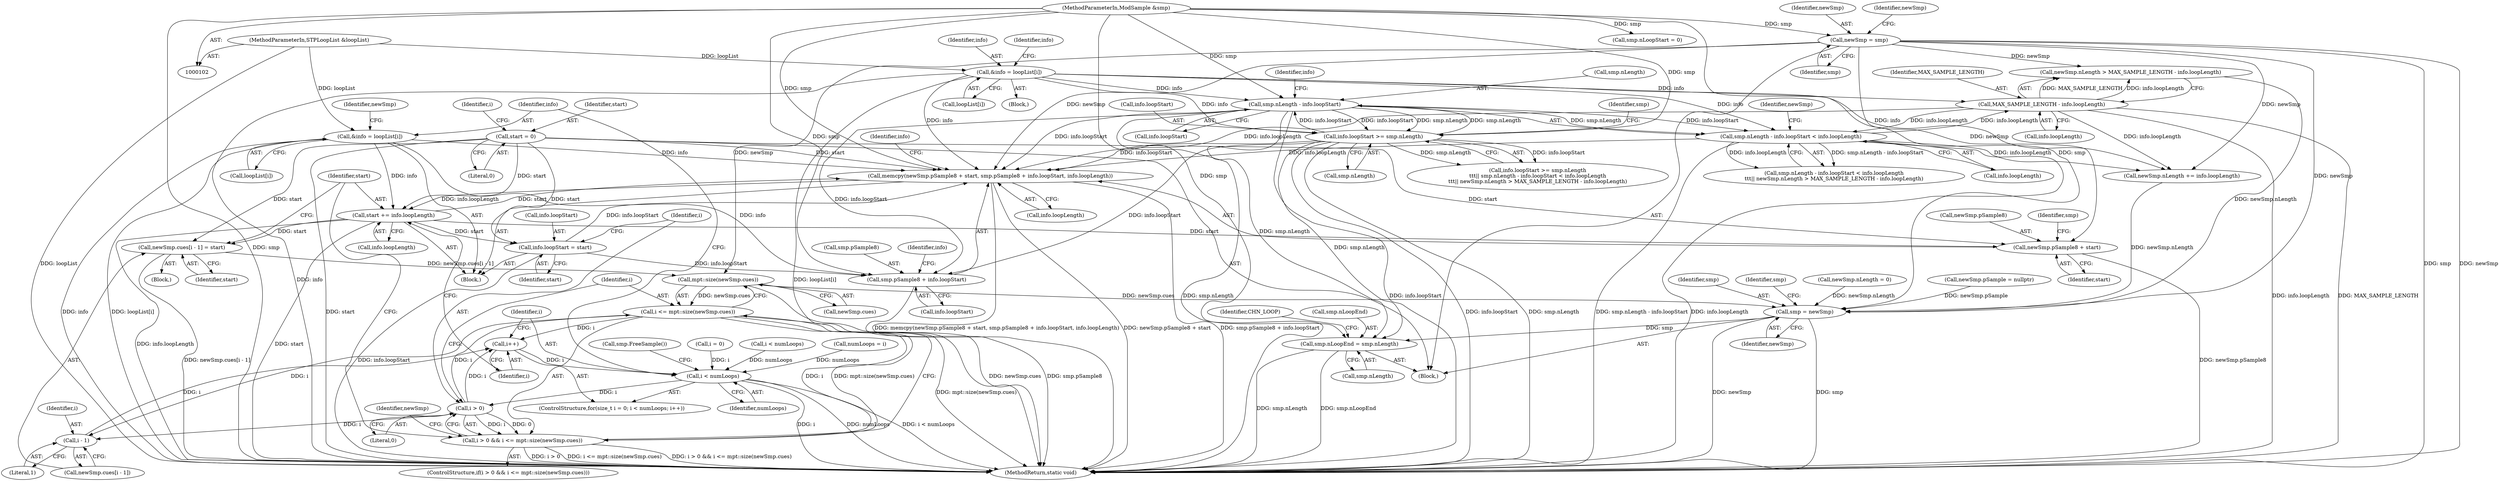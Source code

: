 digraph "0_openmpt_61fc6d3030a4d4283105cb5fb46b27b42fa5575e@API" {
"1000217" [label="(Call,memcpy(newSmp.pSample8 + start, smp.pSample8 + info.loopStart, info.loopLength))"];
"1000115" [label="(Call,newSmp = smp)"];
"1000103" [label="(MethodParameterIn,ModSample &smp)"];
"1000259" [label="(Call,start += info.loopLength)"];
"1000212" [label="(Call,&info = loopList[i])"];
"1000104" [label="(MethodParameterIn,STPLoopList &loopList)"];
"1000217" [label="(Call,memcpy(newSmp.pSample8 + start, smp.pSample8 + info.loopStart, info.loopLength))"];
"1000197" [label="(Call,start = 0)"];
"1000160" [label="(Call,smp.nLength - info.loopStart)"];
"1000151" [label="(Call,info.loopStart >= smp.nLength)"];
"1000144" [label="(Call,&info = loopList[i])"];
"1000233" [label="(Call,info.loopStart = start)"];
"1000159" [label="(Call,smp.nLength - info.loopStart < info.loopLength)"];
"1000174" [label="(Call,MAX_SAMPLE_LENGTH - info.loopLength)"];
"1000218" [label="(Call,newSmp.pSample8 + start)"];
"1000223" [label="(Call,smp.pSample8 + info.loopStart)"];
"1000250" [label="(Call,newSmp.cues[i - 1] = start)"];
"1000245" [label="(Call,mpt::size(newSmp.cues))"];
"1000243" [label="(Call,i <= mpt::size(newSmp.cues))"];
"1000208" [label="(Call,i++)"];
"1000205" [label="(Call,i < numLoops)"];
"1000240" [label="(Call,i > 0)"];
"1000239" [label="(Call,i > 0 && i <= mpt::size(newSmp.cues))"];
"1000255" [label="(Call,i - 1)"];
"1000265" [label="(Call,smp = newSmp)"];
"1000273" [label="(Call,smp.nLoopEnd = smp.nLength)"];
"1000219" [label="(Call,newSmp.pSample8)"];
"1000253" [label="(Identifier,newSmp)"];
"1000264" [label="(Call,smp.FreeSample())"];
"1000246" [label="(Call,newSmp.cues)"];
"1000251" [label="(Call,newSmp.cues[i - 1])"];
"1000243" [label="(Call,i <= mpt::size(newSmp.cues))"];
"1000202" [label="(Call,i = 0)"];
"1000160" [label="(Call,smp.nLength - info.loopStart)"];
"1000208" [label="(Call,i++)"];
"1000105" [label="(Block,)"];
"1000167" [label="(Call,info.loopLength)"];
"1000224" [label="(Call,smp.pSample8)"];
"1000210" [label="(Block,)"];
"1000155" [label="(Call,smp.nLength)"];
"1000270" [label="(Identifier,smp)"];
"1000174" [label="(Call,MAX_SAMPLE_LENGTH - info.loopLength)"];
"1000209" [label="(Identifier,i)"];
"1000231" [label="(Identifier,info)"];
"1000225" [label="(Identifier,smp)"];
"1000257" [label="(Literal,1)"];
"1000250" [label="(Call,newSmp.cues[i - 1] = start)"];
"1000151" [label="(Call,info.loopStart >= smp.nLength)"];
"1000142" [label="(Block,)"];
"1000118" [label="(Call,newSmp.nLength = 0)"];
"1000235" [label="(Identifier,info)"];
"1000212" [label="(Call,&info = loopList[i])"];
"1000172" [label="(Identifier,newSmp)"];
"1000120" [label="(Identifier,newSmp)"];
"1000115" [label="(Call,newSmp = smp)"];
"1000206" [label="(Identifier,i)"];
"1000176" [label="(Call,info.loopLength)"];
"1000123" [label="(Call,newSmp.pSample = nullptr)"];
"1000116" [label="(Identifier,newSmp)"];
"1000184" [label="(Call,newSmp.nLength += info.loopLength)"];
"1000259" [label="(Call,start += info.loopLength)"];
"1000205" [label="(Call,i < numLoops)"];
"1000197" [label="(Call,start = 0)"];
"1000214" [label="(Call,loopList[i])"];
"1000217" [label="(Call,memcpy(newSmp.pSample8 + start, smp.pSample8 + info.loopStart, info.loopLength))"];
"1000255" [label="(Call,i - 1)"];
"1000267" [label="(Identifier,newSmp)"];
"1000274" [label="(Call,smp.nLoopEnd)"];
"1000158" [label="(Call,smp.nLength - info.loopStart < info.loopLength\n\t\t\t|| newSmp.nLength > MAX_SAMPLE_LENGTH - info.loopLength)"];
"1000282" [label="(MethodReturn,static void)"];
"1000244" [label="(Identifier,i)"];
"1000159" [label="(Call,smp.nLength - info.loopStart < info.loopLength)"];
"1000162" [label="(Identifier,smp)"];
"1000266" [label="(Identifier,smp)"];
"1000273" [label="(Call,smp.nLoopEnd = smp.nLength)"];
"1000281" [label="(Identifier,CHN_LOOP)"];
"1000144" [label="(Call,&info = loopList[i])"];
"1000240" [label="(Call,i > 0)"];
"1000237" [label="(Identifier,start)"];
"1000260" [label="(Identifier,start)"];
"1000117" [label="(Identifier,smp)"];
"1000150" [label="(Call,info.loopStart >= smp.nLength\n\t\t\t|| smp.nLength - info.loopStart < info.loopLength\n\t\t\t|| newSmp.nLength > MAX_SAMPLE_LENGTH - info.loopLength)"];
"1000242" [label="(Literal,0)"];
"1000168" [label="(Identifier,info)"];
"1000222" [label="(Identifier,start)"];
"1000227" [label="(Call,info.loopStart)"];
"1000152" [label="(Call,info.loopStart)"];
"1000164" [label="(Call,info.loopStart)"];
"1000239" [label="(Call,i > 0 && i <= mpt::size(newSmp.cues))"];
"1000137" [label="(Call,i < numLoops)"];
"1000153" [label="(Identifier,info)"];
"1000145" [label="(Identifier,info)"];
"1000199" [label="(Literal,0)"];
"1000218" [label="(Call,newSmp.pSample8 + start)"];
"1000213" [label="(Identifier,info)"];
"1000170" [label="(Call,newSmp.nLength > MAX_SAMPLE_LENGTH - info.loopLength)"];
"1000175" [label="(Identifier,MAX_SAMPLE_LENGTH)"];
"1000161" [label="(Call,smp.nLength)"];
"1000200" [label="(ControlStructure,for(size_t i = 0; i < numLoops; i++))"];
"1000207" [label="(Identifier,numLoops)"];
"1000265" [label="(Call,smp = newSmp)"];
"1000245" [label="(Call,mpt::size(newSmp.cues))"];
"1000268" [label="(Call,smp.nLoopStart = 0)"];
"1000203" [label="(Identifier,i)"];
"1000258" [label="(Identifier,start)"];
"1000230" [label="(Call,info.loopLength)"];
"1000103" [label="(MethodParameterIn,ModSample &smp)"];
"1000180" [label="(Call,numLoops = i)"];
"1000256" [label="(Identifier,i)"];
"1000104" [label="(MethodParameterIn,STPLoopList &loopList)"];
"1000241" [label="(Identifier,i)"];
"1000220" [label="(Identifier,newSmp)"];
"1000198" [label="(Identifier,start)"];
"1000233" [label="(Call,info.loopStart = start)"];
"1000223" [label="(Call,smp.pSample8 + info.loopStart)"];
"1000238" [label="(ControlStructure,if(i > 0 && i <= mpt::size(newSmp.cues)))"];
"1000261" [label="(Call,info.loopLength)"];
"1000234" [label="(Call,info.loopStart)"];
"1000146" [label="(Call,loopList[i])"];
"1000249" [label="(Block,)"];
"1000277" [label="(Call,smp.nLength)"];
"1000217" -> "1000210"  [label="AST: "];
"1000217" -> "1000230"  [label="CFG: "];
"1000218" -> "1000217"  [label="AST: "];
"1000223" -> "1000217"  [label="AST: "];
"1000230" -> "1000217"  [label="AST: "];
"1000235" -> "1000217"  [label="CFG: "];
"1000217" -> "1000282"  [label="DDG: smp.pSample8 + info.loopStart"];
"1000217" -> "1000282"  [label="DDG: memcpy(newSmp.pSample8 + start, smp.pSample8 + info.loopStart, info.loopLength)"];
"1000217" -> "1000282"  [label="DDG: newSmp.pSample8 + start"];
"1000115" -> "1000217"  [label="DDG: newSmp"];
"1000259" -> "1000217"  [label="DDG: start"];
"1000197" -> "1000217"  [label="DDG: start"];
"1000103" -> "1000217"  [label="DDG: smp"];
"1000160" -> "1000217"  [label="DDG: info.loopStart"];
"1000151" -> "1000217"  [label="DDG: info.loopStart"];
"1000212" -> "1000217"  [label="DDG: info"];
"1000233" -> "1000217"  [label="DDG: info.loopStart"];
"1000159" -> "1000217"  [label="DDG: info.loopLength"];
"1000174" -> "1000217"  [label="DDG: info.loopLength"];
"1000144" -> "1000217"  [label="DDG: info"];
"1000217" -> "1000259"  [label="DDG: info.loopLength"];
"1000115" -> "1000105"  [label="AST: "];
"1000115" -> "1000117"  [label="CFG: "];
"1000116" -> "1000115"  [label="AST: "];
"1000117" -> "1000115"  [label="AST: "];
"1000120" -> "1000115"  [label="CFG: "];
"1000115" -> "1000282"  [label="DDG: smp"];
"1000115" -> "1000282"  [label="DDG: newSmp"];
"1000103" -> "1000115"  [label="DDG: smp"];
"1000115" -> "1000170"  [label="DDG: newSmp"];
"1000115" -> "1000184"  [label="DDG: newSmp"];
"1000115" -> "1000218"  [label="DDG: newSmp"];
"1000115" -> "1000245"  [label="DDG: newSmp"];
"1000115" -> "1000265"  [label="DDG: newSmp"];
"1000103" -> "1000102"  [label="AST: "];
"1000103" -> "1000282"  [label="DDG: smp"];
"1000103" -> "1000151"  [label="DDG: smp"];
"1000103" -> "1000160"  [label="DDG: smp"];
"1000103" -> "1000223"  [label="DDG: smp"];
"1000103" -> "1000265"  [label="DDG: smp"];
"1000103" -> "1000268"  [label="DDG: smp"];
"1000103" -> "1000273"  [label="DDG: smp"];
"1000259" -> "1000210"  [label="AST: "];
"1000259" -> "1000261"  [label="CFG: "];
"1000260" -> "1000259"  [label="AST: "];
"1000261" -> "1000259"  [label="AST: "];
"1000209" -> "1000259"  [label="CFG: "];
"1000259" -> "1000282"  [label="DDG: start"];
"1000259" -> "1000282"  [label="DDG: info.loopLength"];
"1000259" -> "1000218"  [label="DDG: start"];
"1000259" -> "1000233"  [label="DDG: start"];
"1000259" -> "1000250"  [label="DDG: start"];
"1000212" -> "1000259"  [label="DDG: info"];
"1000197" -> "1000259"  [label="DDG: start"];
"1000212" -> "1000210"  [label="AST: "];
"1000212" -> "1000214"  [label="CFG: "];
"1000213" -> "1000212"  [label="AST: "];
"1000214" -> "1000212"  [label="AST: "];
"1000220" -> "1000212"  [label="CFG: "];
"1000212" -> "1000282"  [label="DDG: loopList[i]"];
"1000212" -> "1000282"  [label="DDG: info"];
"1000104" -> "1000212"  [label="DDG: loopList"];
"1000212" -> "1000223"  [label="DDG: info"];
"1000104" -> "1000102"  [label="AST: "];
"1000104" -> "1000282"  [label="DDG: loopList"];
"1000104" -> "1000144"  [label="DDG: loopList"];
"1000197" -> "1000105"  [label="AST: "];
"1000197" -> "1000199"  [label="CFG: "];
"1000198" -> "1000197"  [label="AST: "];
"1000199" -> "1000197"  [label="AST: "];
"1000203" -> "1000197"  [label="CFG: "];
"1000197" -> "1000282"  [label="DDG: start"];
"1000197" -> "1000218"  [label="DDG: start"];
"1000197" -> "1000233"  [label="DDG: start"];
"1000197" -> "1000250"  [label="DDG: start"];
"1000160" -> "1000159"  [label="AST: "];
"1000160" -> "1000164"  [label="CFG: "];
"1000161" -> "1000160"  [label="AST: "];
"1000164" -> "1000160"  [label="AST: "];
"1000168" -> "1000160"  [label="CFG: "];
"1000160" -> "1000282"  [label="DDG: info.loopStart"];
"1000160" -> "1000282"  [label="DDG: smp.nLength"];
"1000160" -> "1000151"  [label="DDG: info.loopStart"];
"1000160" -> "1000151"  [label="DDG: smp.nLength"];
"1000160" -> "1000159"  [label="DDG: smp.nLength"];
"1000160" -> "1000159"  [label="DDG: info.loopStart"];
"1000151" -> "1000160"  [label="DDG: smp.nLength"];
"1000151" -> "1000160"  [label="DDG: info.loopStart"];
"1000144" -> "1000160"  [label="DDG: info"];
"1000160" -> "1000223"  [label="DDG: info.loopStart"];
"1000160" -> "1000273"  [label="DDG: smp.nLength"];
"1000151" -> "1000150"  [label="AST: "];
"1000151" -> "1000155"  [label="CFG: "];
"1000152" -> "1000151"  [label="AST: "];
"1000155" -> "1000151"  [label="AST: "];
"1000162" -> "1000151"  [label="CFG: "];
"1000150" -> "1000151"  [label="CFG: "];
"1000151" -> "1000282"  [label="DDG: info.loopStart"];
"1000151" -> "1000282"  [label="DDG: smp.nLength"];
"1000151" -> "1000150"  [label="DDG: info.loopStart"];
"1000151" -> "1000150"  [label="DDG: smp.nLength"];
"1000144" -> "1000151"  [label="DDG: info"];
"1000151" -> "1000223"  [label="DDG: info.loopStart"];
"1000151" -> "1000273"  [label="DDG: smp.nLength"];
"1000144" -> "1000142"  [label="AST: "];
"1000144" -> "1000146"  [label="CFG: "];
"1000145" -> "1000144"  [label="AST: "];
"1000146" -> "1000144"  [label="AST: "];
"1000153" -> "1000144"  [label="CFG: "];
"1000144" -> "1000282"  [label="DDG: info"];
"1000144" -> "1000282"  [label="DDG: loopList[i]"];
"1000144" -> "1000159"  [label="DDG: info"];
"1000144" -> "1000174"  [label="DDG: info"];
"1000144" -> "1000184"  [label="DDG: info"];
"1000233" -> "1000210"  [label="AST: "];
"1000233" -> "1000237"  [label="CFG: "];
"1000234" -> "1000233"  [label="AST: "];
"1000237" -> "1000233"  [label="AST: "];
"1000241" -> "1000233"  [label="CFG: "];
"1000233" -> "1000282"  [label="DDG: info.loopStart"];
"1000233" -> "1000223"  [label="DDG: info.loopStart"];
"1000159" -> "1000158"  [label="AST: "];
"1000159" -> "1000167"  [label="CFG: "];
"1000167" -> "1000159"  [label="AST: "];
"1000172" -> "1000159"  [label="CFG: "];
"1000158" -> "1000159"  [label="CFG: "];
"1000159" -> "1000282"  [label="DDG: smp.nLength - info.loopStart"];
"1000159" -> "1000282"  [label="DDG: info.loopLength"];
"1000159" -> "1000158"  [label="DDG: smp.nLength - info.loopStart"];
"1000159" -> "1000158"  [label="DDG: info.loopLength"];
"1000174" -> "1000159"  [label="DDG: info.loopLength"];
"1000159" -> "1000174"  [label="DDG: info.loopLength"];
"1000159" -> "1000184"  [label="DDG: info.loopLength"];
"1000174" -> "1000170"  [label="AST: "];
"1000174" -> "1000176"  [label="CFG: "];
"1000175" -> "1000174"  [label="AST: "];
"1000176" -> "1000174"  [label="AST: "];
"1000170" -> "1000174"  [label="CFG: "];
"1000174" -> "1000282"  [label="DDG: info.loopLength"];
"1000174" -> "1000282"  [label="DDG: MAX_SAMPLE_LENGTH"];
"1000174" -> "1000170"  [label="DDG: MAX_SAMPLE_LENGTH"];
"1000174" -> "1000170"  [label="DDG: info.loopLength"];
"1000174" -> "1000184"  [label="DDG: info.loopLength"];
"1000218" -> "1000222"  [label="CFG: "];
"1000219" -> "1000218"  [label="AST: "];
"1000222" -> "1000218"  [label="AST: "];
"1000225" -> "1000218"  [label="CFG: "];
"1000218" -> "1000282"  [label="DDG: newSmp.pSample8"];
"1000223" -> "1000227"  [label="CFG: "];
"1000224" -> "1000223"  [label="AST: "];
"1000227" -> "1000223"  [label="AST: "];
"1000231" -> "1000223"  [label="CFG: "];
"1000223" -> "1000282"  [label="DDG: smp.pSample8"];
"1000250" -> "1000249"  [label="AST: "];
"1000250" -> "1000258"  [label="CFG: "];
"1000251" -> "1000250"  [label="AST: "];
"1000258" -> "1000250"  [label="AST: "];
"1000260" -> "1000250"  [label="CFG: "];
"1000250" -> "1000282"  [label="DDG: newSmp.cues[i - 1]"];
"1000250" -> "1000245"  [label="DDG: newSmp.cues[i - 1]"];
"1000245" -> "1000243"  [label="AST: "];
"1000245" -> "1000246"  [label="CFG: "];
"1000246" -> "1000245"  [label="AST: "];
"1000243" -> "1000245"  [label="CFG: "];
"1000245" -> "1000282"  [label="DDG: newSmp.cues"];
"1000245" -> "1000243"  [label="DDG: newSmp.cues"];
"1000245" -> "1000265"  [label="DDG: newSmp.cues"];
"1000243" -> "1000239"  [label="AST: "];
"1000244" -> "1000243"  [label="AST: "];
"1000239" -> "1000243"  [label="CFG: "];
"1000243" -> "1000282"  [label="DDG: mpt::size(newSmp.cues)"];
"1000243" -> "1000208"  [label="DDG: i"];
"1000243" -> "1000239"  [label="DDG: i"];
"1000243" -> "1000239"  [label="DDG: mpt::size(newSmp.cues)"];
"1000240" -> "1000243"  [label="DDG: i"];
"1000243" -> "1000255"  [label="DDG: i"];
"1000208" -> "1000200"  [label="AST: "];
"1000208" -> "1000209"  [label="CFG: "];
"1000209" -> "1000208"  [label="AST: "];
"1000206" -> "1000208"  [label="CFG: "];
"1000208" -> "1000205"  [label="DDG: i"];
"1000255" -> "1000208"  [label="DDG: i"];
"1000240" -> "1000208"  [label="DDG: i"];
"1000205" -> "1000200"  [label="AST: "];
"1000205" -> "1000207"  [label="CFG: "];
"1000206" -> "1000205"  [label="AST: "];
"1000207" -> "1000205"  [label="AST: "];
"1000213" -> "1000205"  [label="CFG: "];
"1000264" -> "1000205"  [label="CFG: "];
"1000205" -> "1000282"  [label="DDG: i"];
"1000205" -> "1000282"  [label="DDG: numLoops"];
"1000205" -> "1000282"  [label="DDG: i < numLoops"];
"1000202" -> "1000205"  [label="DDG: i"];
"1000137" -> "1000205"  [label="DDG: numLoops"];
"1000180" -> "1000205"  [label="DDG: numLoops"];
"1000205" -> "1000240"  [label="DDG: i"];
"1000240" -> "1000239"  [label="AST: "];
"1000240" -> "1000242"  [label="CFG: "];
"1000241" -> "1000240"  [label="AST: "];
"1000242" -> "1000240"  [label="AST: "];
"1000244" -> "1000240"  [label="CFG: "];
"1000239" -> "1000240"  [label="CFG: "];
"1000240" -> "1000239"  [label="DDG: i"];
"1000240" -> "1000239"  [label="DDG: 0"];
"1000240" -> "1000255"  [label="DDG: i"];
"1000239" -> "1000238"  [label="AST: "];
"1000253" -> "1000239"  [label="CFG: "];
"1000260" -> "1000239"  [label="CFG: "];
"1000239" -> "1000282"  [label="DDG: i > 0 && i <= mpt::size(newSmp.cues)"];
"1000239" -> "1000282"  [label="DDG: i > 0"];
"1000239" -> "1000282"  [label="DDG: i <= mpt::size(newSmp.cues)"];
"1000255" -> "1000251"  [label="AST: "];
"1000255" -> "1000257"  [label="CFG: "];
"1000256" -> "1000255"  [label="AST: "];
"1000257" -> "1000255"  [label="AST: "];
"1000251" -> "1000255"  [label="CFG: "];
"1000265" -> "1000105"  [label="AST: "];
"1000265" -> "1000267"  [label="CFG: "];
"1000266" -> "1000265"  [label="AST: "];
"1000267" -> "1000265"  [label="AST: "];
"1000270" -> "1000265"  [label="CFG: "];
"1000265" -> "1000282"  [label="DDG: newSmp"];
"1000265" -> "1000282"  [label="DDG: smp"];
"1000184" -> "1000265"  [label="DDG: newSmp.nLength"];
"1000170" -> "1000265"  [label="DDG: newSmp.nLength"];
"1000118" -> "1000265"  [label="DDG: newSmp.nLength"];
"1000123" -> "1000265"  [label="DDG: newSmp.pSample"];
"1000265" -> "1000273"  [label="DDG: smp"];
"1000273" -> "1000105"  [label="AST: "];
"1000273" -> "1000277"  [label="CFG: "];
"1000274" -> "1000273"  [label="AST: "];
"1000277" -> "1000273"  [label="AST: "];
"1000281" -> "1000273"  [label="CFG: "];
"1000273" -> "1000282"  [label="DDG: smp.nLoopEnd"];
"1000273" -> "1000282"  [label="DDG: smp.nLength"];
}
